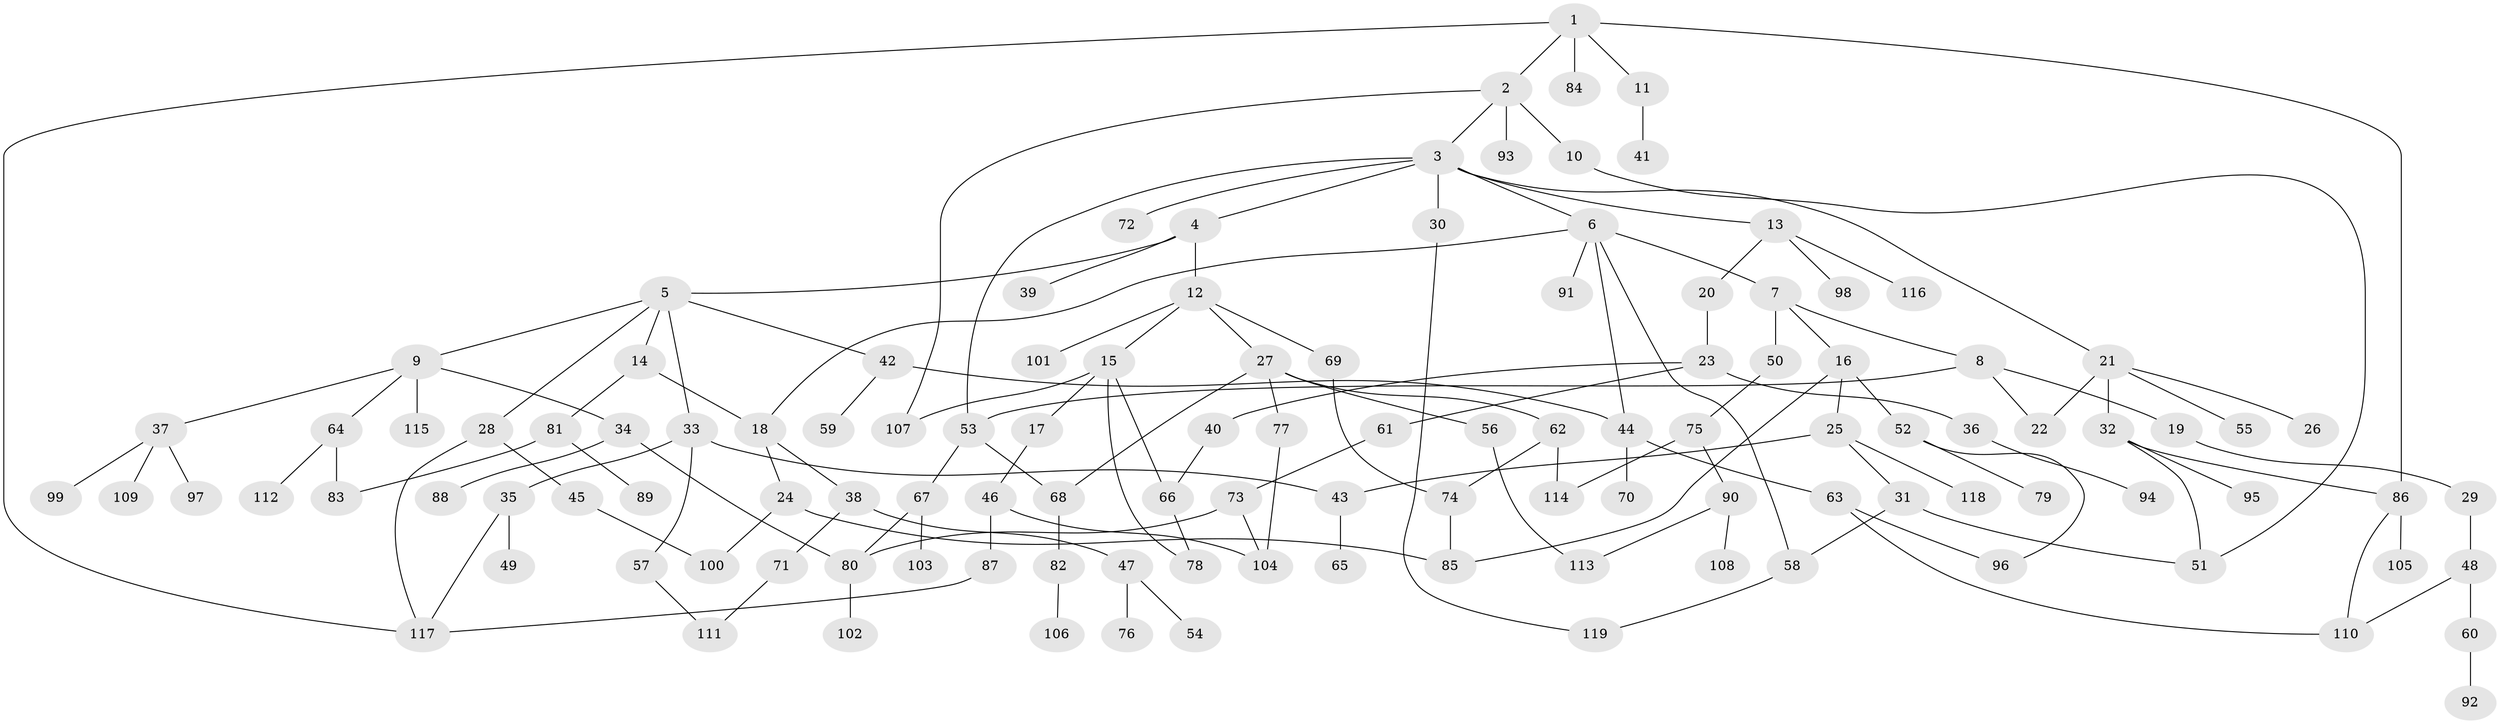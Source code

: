 // coarse degree distribution, {7: 0.012658227848101266, 5: 0.06329113924050633, 11: 0.012658227848101266, 3: 0.21518987341772153, 6: 0.05063291139240506, 8: 0.012658227848101266, 4: 0.10126582278481013, 2: 0.25316455696202533, 1: 0.27848101265822783}
// Generated by graph-tools (version 1.1) at 2025/23/03/03/25 07:23:30]
// undirected, 119 vertices, 150 edges
graph export_dot {
graph [start="1"]
  node [color=gray90,style=filled];
  1;
  2;
  3;
  4;
  5;
  6;
  7;
  8;
  9;
  10;
  11;
  12;
  13;
  14;
  15;
  16;
  17;
  18;
  19;
  20;
  21;
  22;
  23;
  24;
  25;
  26;
  27;
  28;
  29;
  30;
  31;
  32;
  33;
  34;
  35;
  36;
  37;
  38;
  39;
  40;
  41;
  42;
  43;
  44;
  45;
  46;
  47;
  48;
  49;
  50;
  51;
  52;
  53;
  54;
  55;
  56;
  57;
  58;
  59;
  60;
  61;
  62;
  63;
  64;
  65;
  66;
  67;
  68;
  69;
  70;
  71;
  72;
  73;
  74;
  75;
  76;
  77;
  78;
  79;
  80;
  81;
  82;
  83;
  84;
  85;
  86;
  87;
  88;
  89;
  90;
  91;
  92;
  93;
  94;
  95;
  96;
  97;
  98;
  99;
  100;
  101;
  102;
  103;
  104;
  105;
  106;
  107;
  108;
  109;
  110;
  111;
  112;
  113;
  114;
  115;
  116;
  117;
  118;
  119;
  1 -- 2;
  1 -- 11;
  1 -- 84;
  1 -- 86;
  1 -- 117;
  2 -- 3;
  2 -- 10;
  2 -- 93;
  2 -- 107;
  3 -- 4;
  3 -- 6;
  3 -- 13;
  3 -- 21;
  3 -- 30;
  3 -- 53;
  3 -- 72;
  4 -- 5;
  4 -- 12;
  4 -- 39;
  5 -- 9;
  5 -- 14;
  5 -- 28;
  5 -- 33;
  5 -- 42;
  6 -- 7;
  6 -- 18;
  6 -- 91;
  6 -- 44;
  6 -- 58;
  7 -- 8;
  7 -- 16;
  7 -- 50;
  8 -- 19;
  8 -- 22;
  8 -- 53;
  9 -- 34;
  9 -- 37;
  9 -- 64;
  9 -- 115;
  10 -- 51;
  11 -- 41;
  12 -- 15;
  12 -- 27;
  12 -- 69;
  12 -- 101;
  13 -- 20;
  13 -- 98;
  13 -- 116;
  14 -- 81;
  14 -- 18;
  15 -- 17;
  15 -- 66;
  15 -- 78;
  15 -- 107;
  16 -- 25;
  16 -- 52;
  16 -- 85;
  17 -- 46;
  18 -- 24;
  18 -- 38;
  19 -- 29;
  20 -- 23;
  21 -- 22;
  21 -- 26;
  21 -- 32;
  21 -- 55;
  23 -- 36;
  23 -- 40;
  23 -- 61;
  24 -- 100;
  24 -- 85;
  25 -- 31;
  25 -- 43;
  25 -- 118;
  27 -- 56;
  27 -- 62;
  27 -- 77;
  27 -- 68;
  28 -- 45;
  28 -- 117;
  29 -- 48;
  30 -- 119;
  31 -- 58;
  31 -- 51;
  32 -- 51;
  32 -- 95;
  32 -- 86;
  33 -- 35;
  33 -- 57;
  33 -- 43;
  34 -- 88;
  34 -- 80;
  35 -- 49;
  35 -- 117;
  36 -- 94;
  37 -- 97;
  37 -- 99;
  37 -- 109;
  38 -- 47;
  38 -- 71;
  40 -- 66;
  42 -- 44;
  42 -- 59;
  43 -- 65;
  44 -- 63;
  44 -- 70;
  45 -- 100;
  46 -- 87;
  46 -- 104;
  47 -- 54;
  47 -- 76;
  48 -- 60;
  48 -- 110;
  50 -- 75;
  52 -- 79;
  52 -- 96;
  53 -- 67;
  53 -- 68;
  56 -- 113;
  57 -- 111;
  58 -- 119;
  60 -- 92;
  61 -- 73;
  62 -- 74;
  62 -- 114;
  63 -- 110;
  63 -- 96;
  64 -- 83;
  64 -- 112;
  66 -- 78;
  67 -- 103;
  67 -- 80;
  68 -- 82;
  69 -- 74;
  71 -- 111;
  73 -- 80;
  73 -- 104;
  74 -- 85;
  75 -- 90;
  75 -- 114;
  77 -- 104;
  80 -- 102;
  81 -- 89;
  81 -- 83;
  82 -- 106;
  86 -- 105;
  86 -- 110;
  87 -- 117;
  90 -- 108;
  90 -- 113;
}
